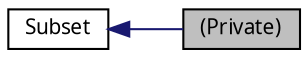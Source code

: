 digraph structs
{
  edge [fontname="FreeSans.ttf",fontsize=8,labelfontname="FreeSans.ttf",labelfontsize=8];
  node [fontname="FreeSans.ttf",fontsize=10,shape=record];
rankdir=LR;
  Node0 [label="(Private)",height=0.2,width=0.4,color="black", fillcolor="grey75", style="filled" fontcolor="black"];
  Node1 [label="Subset",height=0.2,width=0.4,color="black", fillcolor="white", style="filled",URL="$group__Subset.html"];
  Node1->Node0 [shape=plaintext, color="midnightblue", dir="back", style="solid"];
}
